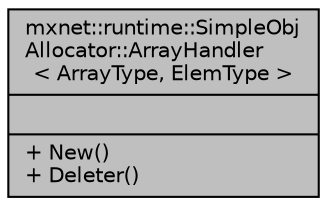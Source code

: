 digraph "mxnet::runtime::SimpleObjAllocator::ArrayHandler&lt; ArrayType, ElemType &gt;"
{
 // LATEX_PDF_SIZE
  edge [fontname="Helvetica",fontsize="10",labelfontname="Helvetica",labelfontsize="10"];
  node [fontname="Helvetica",fontsize="10",shape=record];
  Node1 [label="{mxnet::runtime::SimpleObj\lAllocator::ArrayHandler\l\< ArrayType, ElemType \>\n||+ New()\l+ Deleter()\l}",height=0.2,width=0.4,color="black", fillcolor="grey75", style="filled", fontcolor="black",tooltip=" "];
}
